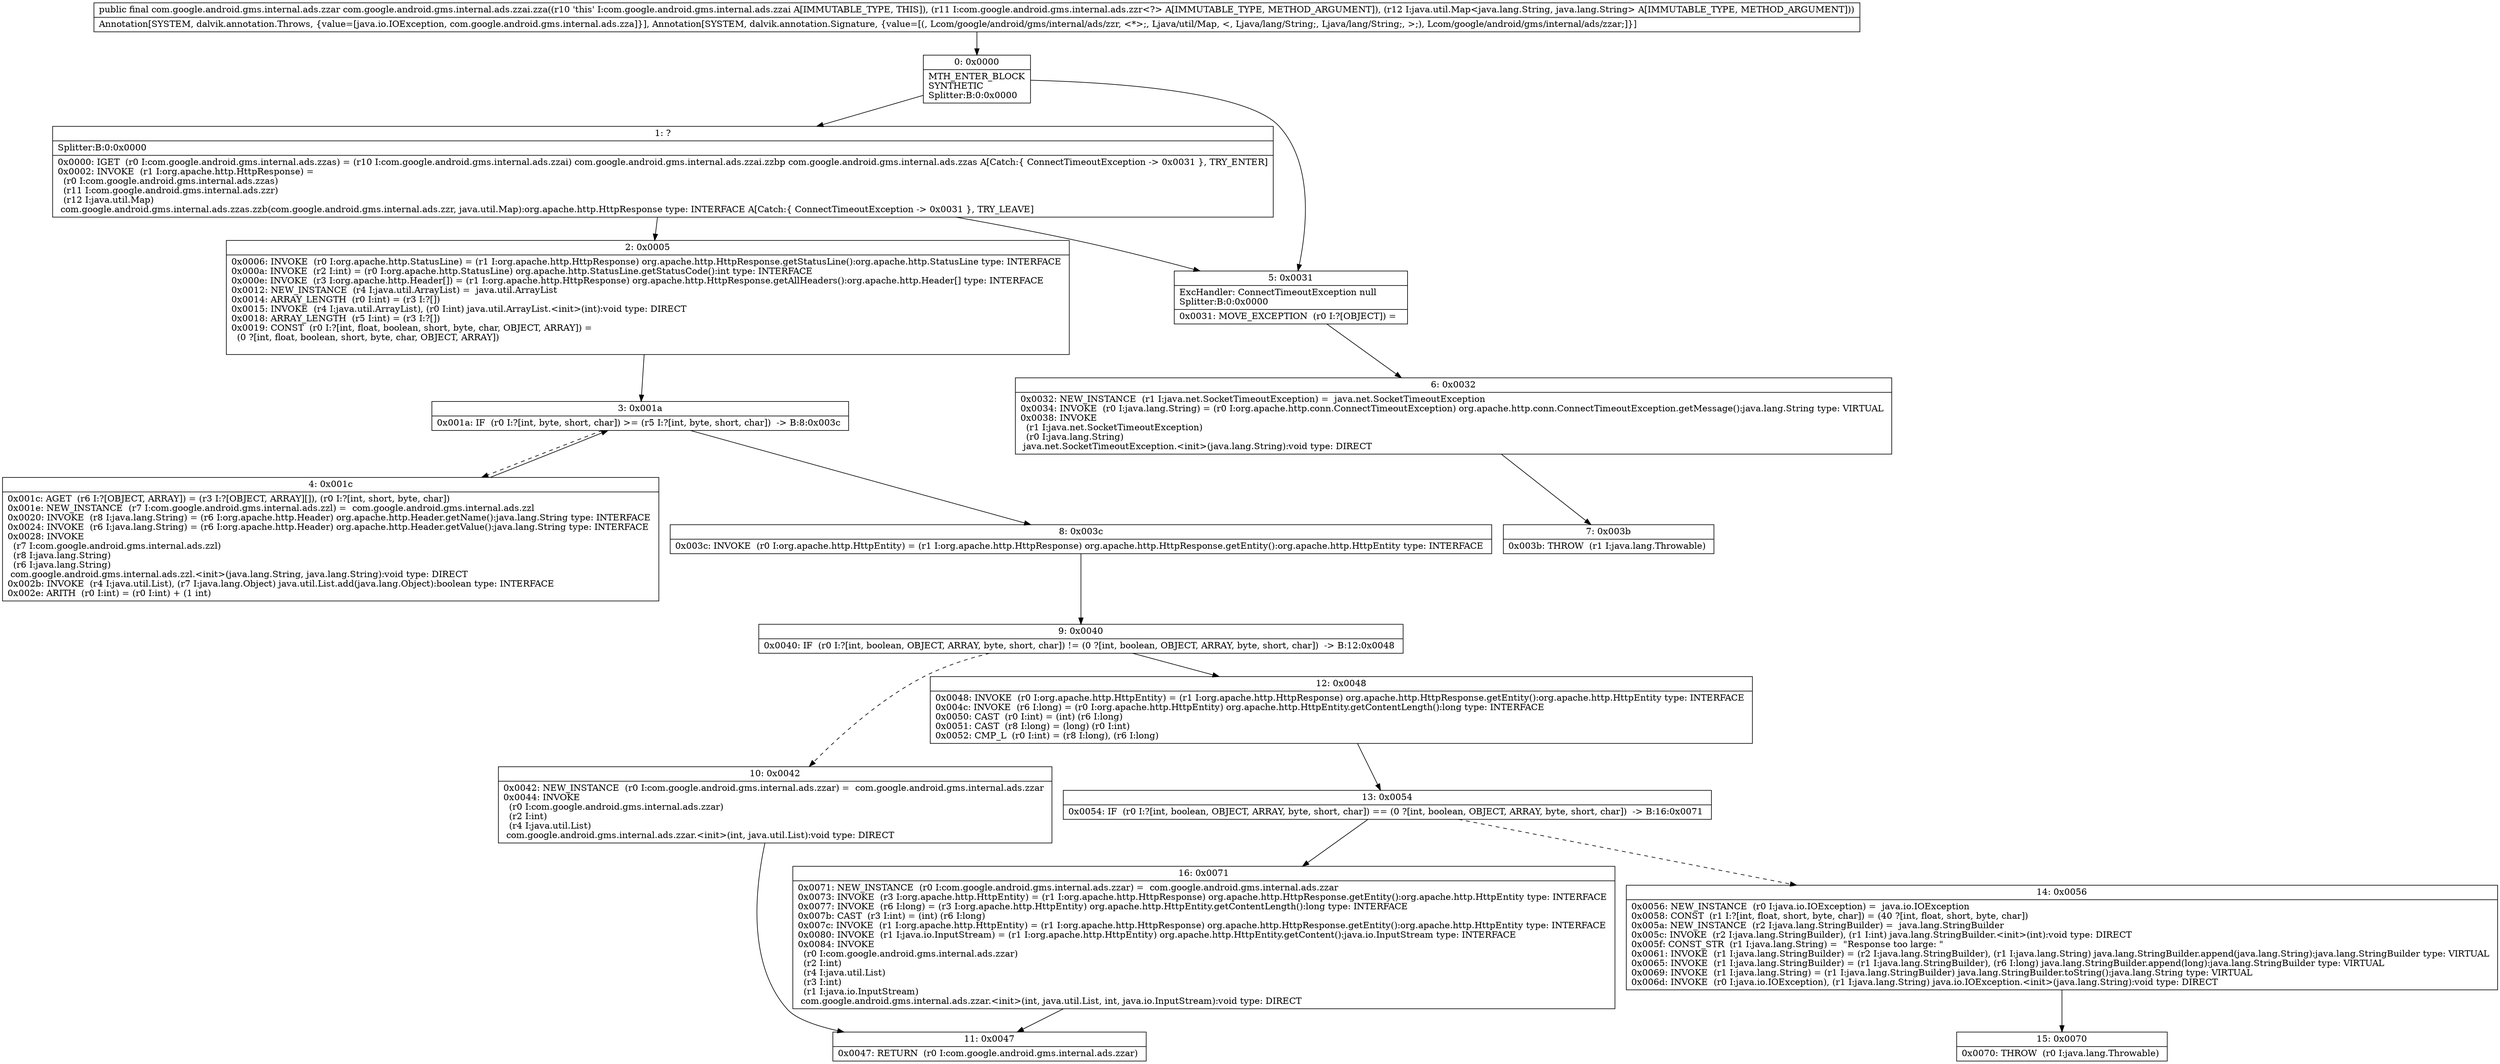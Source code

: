 digraph "CFG forcom.google.android.gms.internal.ads.zzai.zza(Lcom\/google\/android\/gms\/internal\/ads\/zzr;Ljava\/util\/Map;)Lcom\/google\/android\/gms\/internal\/ads\/zzar;" {
Node_0 [shape=record,label="{0\:\ 0x0000|MTH_ENTER_BLOCK\lSYNTHETIC\lSplitter:B:0:0x0000\l}"];
Node_1 [shape=record,label="{1\:\ ?|Splitter:B:0:0x0000\l|0x0000: IGET  (r0 I:com.google.android.gms.internal.ads.zzas) = (r10 I:com.google.android.gms.internal.ads.zzai) com.google.android.gms.internal.ads.zzai.zzbp com.google.android.gms.internal.ads.zzas A[Catch:\{ ConnectTimeoutException \-\> 0x0031 \}, TRY_ENTER]\l0x0002: INVOKE  (r1 I:org.apache.http.HttpResponse) = \l  (r0 I:com.google.android.gms.internal.ads.zzas)\l  (r11 I:com.google.android.gms.internal.ads.zzr)\l  (r12 I:java.util.Map)\l com.google.android.gms.internal.ads.zzas.zzb(com.google.android.gms.internal.ads.zzr, java.util.Map):org.apache.http.HttpResponse type: INTERFACE A[Catch:\{ ConnectTimeoutException \-\> 0x0031 \}, TRY_LEAVE]\l}"];
Node_2 [shape=record,label="{2\:\ 0x0005|0x0006: INVOKE  (r0 I:org.apache.http.StatusLine) = (r1 I:org.apache.http.HttpResponse) org.apache.http.HttpResponse.getStatusLine():org.apache.http.StatusLine type: INTERFACE \l0x000a: INVOKE  (r2 I:int) = (r0 I:org.apache.http.StatusLine) org.apache.http.StatusLine.getStatusCode():int type: INTERFACE \l0x000e: INVOKE  (r3 I:org.apache.http.Header[]) = (r1 I:org.apache.http.HttpResponse) org.apache.http.HttpResponse.getAllHeaders():org.apache.http.Header[] type: INTERFACE \l0x0012: NEW_INSTANCE  (r4 I:java.util.ArrayList) =  java.util.ArrayList \l0x0014: ARRAY_LENGTH  (r0 I:int) = (r3 I:?[]) \l0x0015: INVOKE  (r4 I:java.util.ArrayList), (r0 I:int) java.util.ArrayList.\<init\>(int):void type: DIRECT \l0x0018: ARRAY_LENGTH  (r5 I:int) = (r3 I:?[]) \l0x0019: CONST  (r0 I:?[int, float, boolean, short, byte, char, OBJECT, ARRAY]) = \l  (0 ?[int, float, boolean, short, byte, char, OBJECT, ARRAY])\l \l}"];
Node_3 [shape=record,label="{3\:\ 0x001a|0x001a: IF  (r0 I:?[int, byte, short, char]) \>= (r5 I:?[int, byte, short, char])  \-\> B:8:0x003c \l}"];
Node_4 [shape=record,label="{4\:\ 0x001c|0x001c: AGET  (r6 I:?[OBJECT, ARRAY]) = (r3 I:?[OBJECT, ARRAY][]), (r0 I:?[int, short, byte, char]) \l0x001e: NEW_INSTANCE  (r7 I:com.google.android.gms.internal.ads.zzl) =  com.google.android.gms.internal.ads.zzl \l0x0020: INVOKE  (r8 I:java.lang.String) = (r6 I:org.apache.http.Header) org.apache.http.Header.getName():java.lang.String type: INTERFACE \l0x0024: INVOKE  (r6 I:java.lang.String) = (r6 I:org.apache.http.Header) org.apache.http.Header.getValue():java.lang.String type: INTERFACE \l0x0028: INVOKE  \l  (r7 I:com.google.android.gms.internal.ads.zzl)\l  (r8 I:java.lang.String)\l  (r6 I:java.lang.String)\l com.google.android.gms.internal.ads.zzl.\<init\>(java.lang.String, java.lang.String):void type: DIRECT \l0x002b: INVOKE  (r4 I:java.util.List), (r7 I:java.lang.Object) java.util.List.add(java.lang.Object):boolean type: INTERFACE \l0x002e: ARITH  (r0 I:int) = (r0 I:int) + (1 int) \l}"];
Node_5 [shape=record,label="{5\:\ 0x0031|ExcHandler: ConnectTimeoutException null\lSplitter:B:0:0x0000\l|0x0031: MOVE_EXCEPTION  (r0 I:?[OBJECT]) =  \l}"];
Node_6 [shape=record,label="{6\:\ 0x0032|0x0032: NEW_INSTANCE  (r1 I:java.net.SocketTimeoutException) =  java.net.SocketTimeoutException \l0x0034: INVOKE  (r0 I:java.lang.String) = (r0 I:org.apache.http.conn.ConnectTimeoutException) org.apache.http.conn.ConnectTimeoutException.getMessage():java.lang.String type: VIRTUAL \l0x0038: INVOKE  \l  (r1 I:java.net.SocketTimeoutException)\l  (r0 I:java.lang.String)\l java.net.SocketTimeoutException.\<init\>(java.lang.String):void type: DIRECT \l}"];
Node_7 [shape=record,label="{7\:\ 0x003b|0x003b: THROW  (r1 I:java.lang.Throwable) \l}"];
Node_8 [shape=record,label="{8\:\ 0x003c|0x003c: INVOKE  (r0 I:org.apache.http.HttpEntity) = (r1 I:org.apache.http.HttpResponse) org.apache.http.HttpResponse.getEntity():org.apache.http.HttpEntity type: INTERFACE \l}"];
Node_9 [shape=record,label="{9\:\ 0x0040|0x0040: IF  (r0 I:?[int, boolean, OBJECT, ARRAY, byte, short, char]) != (0 ?[int, boolean, OBJECT, ARRAY, byte, short, char])  \-\> B:12:0x0048 \l}"];
Node_10 [shape=record,label="{10\:\ 0x0042|0x0042: NEW_INSTANCE  (r0 I:com.google.android.gms.internal.ads.zzar) =  com.google.android.gms.internal.ads.zzar \l0x0044: INVOKE  \l  (r0 I:com.google.android.gms.internal.ads.zzar)\l  (r2 I:int)\l  (r4 I:java.util.List)\l com.google.android.gms.internal.ads.zzar.\<init\>(int, java.util.List):void type: DIRECT \l}"];
Node_11 [shape=record,label="{11\:\ 0x0047|0x0047: RETURN  (r0 I:com.google.android.gms.internal.ads.zzar) \l}"];
Node_12 [shape=record,label="{12\:\ 0x0048|0x0048: INVOKE  (r0 I:org.apache.http.HttpEntity) = (r1 I:org.apache.http.HttpResponse) org.apache.http.HttpResponse.getEntity():org.apache.http.HttpEntity type: INTERFACE \l0x004c: INVOKE  (r6 I:long) = (r0 I:org.apache.http.HttpEntity) org.apache.http.HttpEntity.getContentLength():long type: INTERFACE \l0x0050: CAST  (r0 I:int) = (int) (r6 I:long) \l0x0051: CAST  (r8 I:long) = (long) (r0 I:int) \l0x0052: CMP_L  (r0 I:int) = (r8 I:long), (r6 I:long) \l}"];
Node_13 [shape=record,label="{13\:\ 0x0054|0x0054: IF  (r0 I:?[int, boolean, OBJECT, ARRAY, byte, short, char]) == (0 ?[int, boolean, OBJECT, ARRAY, byte, short, char])  \-\> B:16:0x0071 \l}"];
Node_14 [shape=record,label="{14\:\ 0x0056|0x0056: NEW_INSTANCE  (r0 I:java.io.IOException) =  java.io.IOException \l0x0058: CONST  (r1 I:?[int, float, short, byte, char]) = (40 ?[int, float, short, byte, char]) \l0x005a: NEW_INSTANCE  (r2 I:java.lang.StringBuilder) =  java.lang.StringBuilder \l0x005c: INVOKE  (r2 I:java.lang.StringBuilder), (r1 I:int) java.lang.StringBuilder.\<init\>(int):void type: DIRECT \l0x005f: CONST_STR  (r1 I:java.lang.String) =  \"Response too large: \" \l0x0061: INVOKE  (r1 I:java.lang.StringBuilder) = (r2 I:java.lang.StringBuilder), (r1 I:java.lang.String) java.lang.StringBuilder.append(java.lang.String):java.lang.StringBuilder type: VIRTUAL \l0x0065: INVOKE  (r1 I:java.lang.StringBuilder) = (r1 I:java.lang.StringBuilder), (r6 I:long) java.lang.StringBuilder.append(long):java.lang.StringBuilder type: VIRTUAL \l0x0069: INVOKE  (r1 I:java.lang.String) = (r1 I:java.lang.StringBuilder) java.lang.StringBuilder.toString():java.lang.String type: VIRTUAL \l0x006d: INVOKE  (r0 I:java.io.IOException), (r1 I:java.lang.String) java.io.IOException.\<init\>(java.lang.String):void type: DIRECT \l}"];
Node_15 [shape=record,label="{15\:\ 0x0070|0x0070: THROW  (r0 I:java.lang.Throwable) \l}"];
Node_16 [shape=record,label="{16\:\ 0x0071|0x0071: NEW_INSTANCE  (r0 I:com.google.android.gms.internal.ads.zzar) =  com.google.android.gms.internal.ads.zzar \l0x0073: INVOKE  (r3 I:org.apache.http.HttpEntity) = (r1 I:org.apache.http.HttpResponse) org.apache.http.HttpResponse.getEntity():org.apache.http.HttpEntity type: INTERFACE \l0x0077: INVOKE  (r6 I:long) = (r3 I:org.apache.http.HttpEntity) org.apache.http.HttpEntity.getContentLength():long type: INTERFACE \l0x007b: CAST  (r3 I:int) = (int) (r6 I:long) \l0x007c: INVOKE  (r1 I:org.apache.http.HttpEntity) = (r1 I:org.apache.http.HttpResponse) org.apache.http.HttpResponse.getEntity():org.apache.http.HttpEntity type: INTERFACE \l0x0080: INVOKE  (r1 I:java.io.InputStream) = (r1 I:org.apache.http.HttpEntity) org.apache.http.HttpEntity.getContent():java.io.InputStream type: INTERFACE \l0x0084: INVOKE  \l  (r0 I:com.google.android.gms.internal.ads.zzar)\l  (r2 I:int)\l  (r4 I:java.util.List)\l  (r3 I:int)\l  (r1 I:java.io.InputStream)\l com.google.android.gms.internal.ads.zzar.\<init\>(int, java.util.List, int, java.io.InputStream):void type: DIRECT \l}"];
MethodNode[shape=record,label="{public final com.google.android.gms.internal.ads.zzar com.google.android.gms.internal.ads.zzai.zza((r10 'this' I:com.google.android.gms.internal.ads.zzai A[IMMUTABLE_TYPE, THIS]), (r11 I:com.google.android.gms.internal.ads.zzr\<?\> A[IMMUTABLE_TYPE, METHOD_ARGUMENT]), (r12 I:java.util.Map\<java.lang.String, java.lang.String\> A[IMMUTABLE_TYPE, METHOD_ARGUMENT]))  | Annotation[SYSTEM, dalvik.annotation.Throws, \{value=[java.io.IOException, com.google.android.gms.internal.ads.zza]\}], Annotation[SYSTEM, dalvik.annotation.Signature, \{value=[(, Lcom\/google\/android\/gms\/internal\/ads\/zzr, \<*\>;, Ljava\/util\/Map, \<, Ljava\/lang\/String;, Ljava\/lang\/String;, \>;), Lcom\/google\/android\/gms\/internal\/ads\/zzar;]\}]\l}"];
MethodNode -> Node_0;
Node_0 -> Node_1;
Node_0 -> Node_5;
Node_1 -> Node_2;
Node_1 -> Node_5;
Node_2 -> Node_3;
Node_3 -> Node_4[style=dashed];
Node_3 -> Node_8;
Node_4 -> Node_3;
Node_5 -> Node_6;
Node_6 -> Node_7;
Node_8 -> Node_9;
Node_9 -> Node_10[style=dashed];
Node_9 -> Node_12;
Node_10 -> Node_11;
Node_12 -> Node_13;
Node_13 -> Node_14[style=dashed];
Node_13 -> Node_16;
Node_14 -> Node_15;
Node_16 -> Node_11;
}

